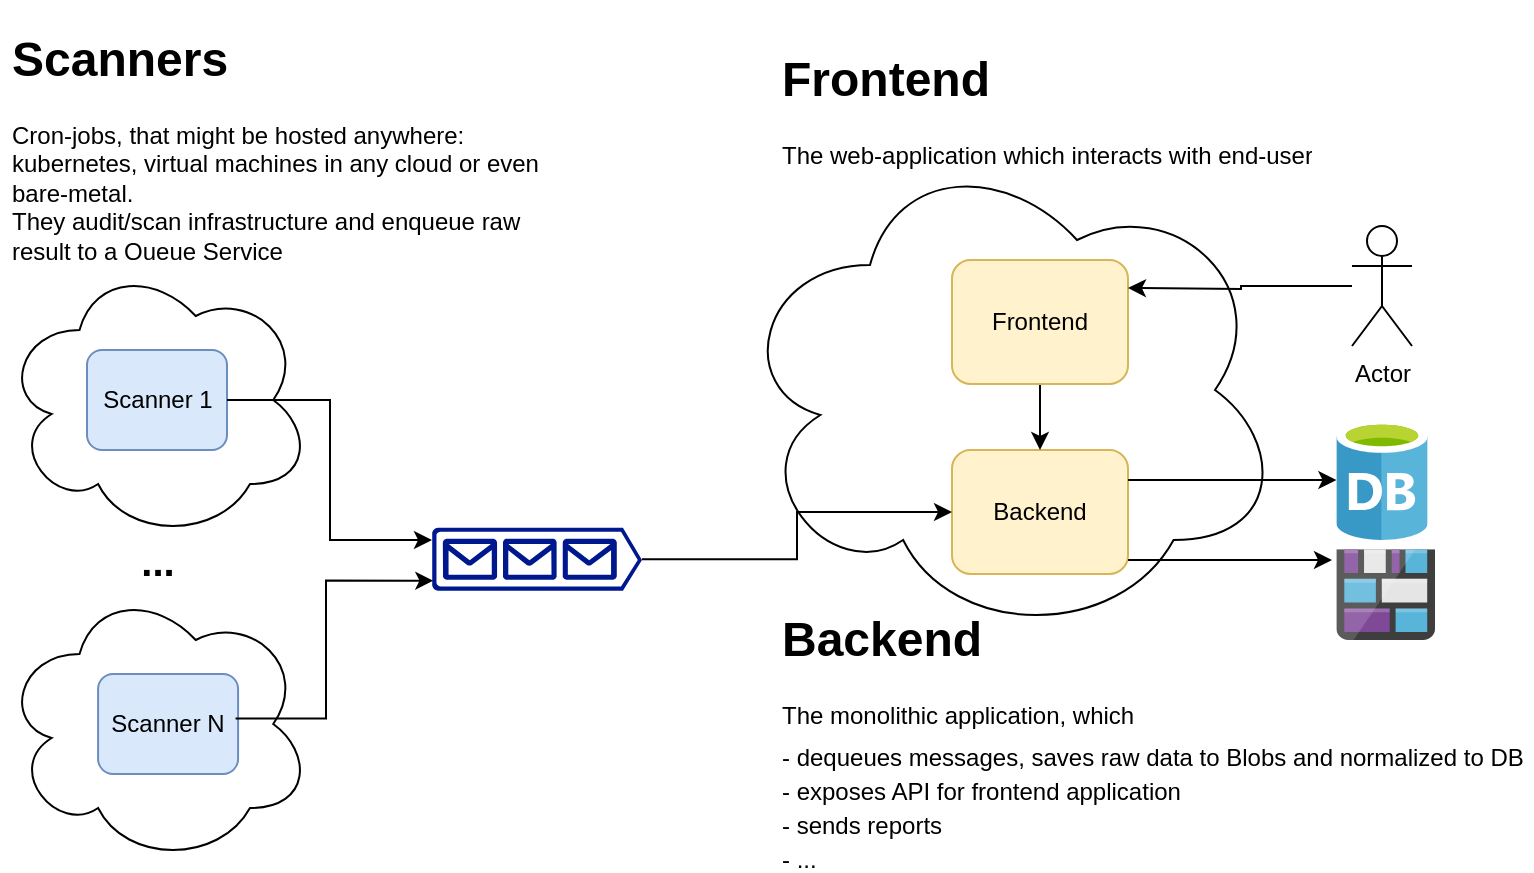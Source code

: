 <mxfile version="12.5.5" type="device"><diagram id="dPDXJ1iT5qtCuh1j6NB5" name="General-overview"><mxGraphModel dx="1902" dy="721" grid="1" gridSize="10" guides="1" tooltips="1" connect="1" arrows="1" fold="1" page="1" pageScale="1" pageWidth="850" pageHeight="1100" math="0" shadow="0"><root><mxCell id="0"/><mxCell id="1" parent="0"/><mxCell id="GSU2ysBFQqBCiM2tq1GI-2" value="" style="aspect=fixed;html=1;points=[];align=center;image;fontSize=12;image=img/lib/mscae/Database_General.svg;" parent="1" vertex="1"><mxGeometry x="602.2" y="320" width="45.6" height="60" as="geometry"/></mxCell><mxCell id="GSU2ysBFQqBCiM2tq1GI-3" value="" style="aspect=fixed;html=1;points=[];align=center;image;fontSize=12;image=img/lib/mscae/Blog_Storage.svg;" parent="1" vertex="1"><mxGeometry x="602.2" y="384.6" width="49.35" height="45.4" as="geometry"/></mxCell><mxCell id="GSU2ysBFQqBCiM2tq1GI-37" value="&lt;font style=&quot;font-size: 20px&quot;&gt;&lt;b&gt;...&lt;/b&gt;&lt;/font&gt;" style="text;html=1;strokeColor=none;fillColor=none;align=center;verticalAlign=middle;whiteSpace=wrap;rounded=0;" parent="1" vertex="1"><mxGeometry x="-7.5" y="379.6" width="40" height="20" as="geometry"/></mxCell><mxCell id="GSU2ysBFQqBCiM2tq1GI-38" value="Actor" style="shape=umlActor;verticalLabelPosition=bottom;labelBackgroundColor=#ffffff;verticalAlign=top;html=1;outlineConnect=0;" parent="1" vertex="1"><mxGeometry x="610" y="223" width="30" height="60" as="geometry"/></mxCell><mxCell id="GSU2ysBFQqBCiM2tq1GI-42" value="&lt;h1&gt;Scanners&lt;/h1&gt;&lt;div&gt;Cron-jobs, that might be hosted anywhere: kubernetes, virtual machines in any cloud or even bare-metal.&lt;/div&gt;&lt;div&gt;They audit/scan infrastructure and enqueue raw result to a Queue Service&lt;/div&gt;" style="text;html=1;strokeColor=none;fillColor=none;spacing=5;spacingTop=-20;whiteSpace=wrap;overflow=hidden;rounded=0;" parent="1" vertex="1"><mxGeometry x="-65" y="120" width="280" height="120" as="geometry"/></mxCell><mxCell id="GSU2ysBFQqBCiM2tq1GI-43" value="&lt;p style=&quot;line-height: 100%&quot;&gt;&lt;/p&gt;&lt;h1&gt;Backend&lt;/h1&gt;&lt;p&gt;The monolithic application, which&lt;/p&gt;&lt;p style=&quot;line-height: 40%&quot;&gt;- dequeues messages, saves raw data to Blobs and normalized to DB&lt;/p&gt;&lt;p style=&quot;line-height: 40%&quot;&gt;- exposes API for frontend application&lt;/p&gt;&lt;p style=&quot;line-height: 40%&quot;&gt;- sends reports&lt;/p&gt;&lt;p style=&quot;line-height: 40%&quot;&gt;- ...&lt;/p&gt;&lt;p&gt;&lt;/p&gt;" style="text;html=1;strokeColor=none;fillColor=none;spacing=5;spacingTop=-20;whiteSpace=wrap;overflow=hidden;rounded=0;" parent="1" vertex="1"><mxGeometry x="320" y="410" width="380" height="135.4" as="geometry"/></mxCell><mxCell id="GSU2ysBFQqBCiM2tq1GI-44" value="&lt;p style=&quot;line-height: 40%&quot;&gt;&lt;/p&gt;&lt;h1&gt;Frontend&lt;/h1&gt;&lt;p&gt;The web-application which interacts with end-user&lt;/p&gt;&lt;p&gt;&lt;/p&gt;" style="text;html=1;strokeColor=none;fillColor=none;spacing=5;spacingTop=-20;whiteSpace=wrap;overflow=hidden;rounded=0;" parent="1" vertex="1"><mxGeometry x="320" y="130" width="300" height="83" as="geometry"/></mxCell><mxCell id="RjFooBW0hKqvFRLiue2Q-10" value="" style="group" vertex="1" connectable="0" parent="1"><mxGeometry x="-65" y="402" width="155" height="140" as="geometry"/></mxCell><mxCell id="GSU2ysBFQqBCiM2tq1GI-36" value="" style="ellipse;shape=cloud;whiteSpace=wrap;html=1;" parent="RjFooBW0hKqvFRLiue2Q-10" vertex="1"><mxGeometry width="155" height="140" as="geometry"/></mxCell><mxCell id="GSU2ysBFQqBCiM2tq1GI-24" value="Scanner N" style="rounded=1;whiteSpace=wrap;html=1;fillColor=#dae8fc;strokeColor=#6c8ebf;" parent="RjFooBW0hKqvFRLiue2Q-10" vertex="1"><mxGeometry x="48.04" y="45" width="70" height="50" as="geometry"/></mxCell><mxCell id="RjFooBW0hKqvFRLiue2Q-11" value="" style="group" vertex="1" connectable="0" parent="1"><mxGeometry x="-65" y="240" width="155" height="140" as="geometry"/></mxCell><mxCell id="GSU2ysBFQqBCiM2tq1GI-35" value="" style="ellipse;shape=cloud;whiteSpace=wrap;html=1;" parent="RjFooBW0hKqvFRLiue2Q-11" vertex="1"><mxGeometry width="155" height="140" as="geometry"/></mxCell><mxCell id="GSU2ysBFQqBCiM2tq1GI-25" value="Scanner 1" style="rounded=1;whiteSpace=wrap;html=1;fillColor=#dae8fc;strokeColor=#6c8ebf;" parent="RjFooBW0hKqvFRLiue2Q-11" vertex="1"><mxGeometry x="42.5" y="45" width="70" height="50" as="geometry"/></mxCell><mxCell id="RjFooBW0hKqvFRLiue2Q-12" value="" style="group" vertex="1" connectable="0" parent="1"><mxGeometry x="300" y="180" width="276" height="250" as="geometry"/></mxCell><mxCell id="GSU2ysBFQqBCiM2tq1GI-34" value="" style="ellipse;shape=cloud;whiteSpace=wrap;html=1;" parent="RjFooBW0hKqvFRLiue2Q-12" vertex="1"><mxGeometry width="276" height="250" as="geometry"/></mxCell><mxCell id="GSU2ysBFQqBCiM2tq1GI-28" value="Backend" style="rounded=1;whiteSpace=wrap;html=1;fillColor=#fff2cc;strokeColor=#d6b656;" parent="RjFooBW0hKqvFRLiue2Q-12" vertex="1"><mxGeometry x="110" y="155" width="88" height="62" as="geometry"/></mxCell><mxCell id="GSU2ysBFQqBCiM2tq1GI-33" style="edgeStyle=orthogonalEdgeStyle;rounded=0;orthogonalLoop=1;jettySize=auto;html=1;" parent="RjFooBW0hKqvFRLiue2Q-12" source="GSU2ysBFQqBCiM2tq1GI-31" target="GSU2ysBFQqBCiM2tq1GI-28" edge="1"><mxGeometry relative="1" as="geometry"/></mxCell><mxCell id="GSU2ysBFQqBCiM2tq1GI-31" value="Frontend" style="rounded=1;whiteSpace=wrap;html=1;fillColor=#fff2cc;strokeColor=#d6b656;" parent="RjFooBW0hKqvFRLiue2Q-12" vertex="1"><mxGeometry x="110" y="60" width="88" height="62" as="geometry"/></mxCell><mxCell id="GSU2ysBFQqBCiM2tq1GI-39" style="edgeStyle=orthogonalEdgeStyle;rounded=0;orthogonalLoop=1;jettySize=auto;html=1;" parent="1" source="GSU2ysBFQqBCiM2tq1GI-38" edge="1"><mxGeometry relative="1" as="geometry"><mxPoint x="498" y="254" as="targetPoint"/></mxGeometry></mxCell><mxCell id="RjFooBW0hKqvFRLiue2Q-15" style="edgeStyle=orthogonalEdgeStyle;rounded=0;orthogonalLoop=1;jettySize=auto;html=1;" edge="1" parent="1" source="GSU2ysBFQqBCiM2tq1GI-28" target="GSU2ysBFQqBCiM2tq1GI-2"><mxGeometry relative="1" as="geometry"><Array as="points"><mxPoint x="520" y="350"/><mxPoint x="520" y="350"/></Array></mxGeometry></mxCell><mxCell id="RjFooBW0hKqvFRLiue2Q-17" style="edgeStyle=orthogonalEdgeStyle;rounded=0;orthogonalLoop=1;jettySize=auto;html=1;" edge="1" parent="1" source="GSU2ysBFQqBCiM2tq1GI-28"><mxGeometry relative="1" as="geometry"><mxPoint x="600" y="390" as="targetPoint"/><Array as="points"><mxPoint x="530" y="390"/><mxPoint x="530" y="390"/></Array></mxGeometry></mxCell><mxCell id="RjFooBW0hKqvFRLiue2Q-22" style="edgeStyle=orthogonalEdgeStyle;rounded=0;orthogonalLoop=1;jettySize=auto;html=1;" edge="1" parent="1" source="RjFooBW0hKqvFRLiue2Q-18" target="GSU2ysBFQqBCiM2tq1GI-28"><mxGeometry relative="1" as="geometry"/></mxCell><mxCell id="RjFooBW0hKqvFRLiue2Q-18" value="" style="aspect=fixed;pointerEvents=1;shadow=0;dashed=0;html=1;strokeColor=none;labelPosition=center;verticalLabelPosition=bottom;verticalAlign=top;align=center;fillColor=#00188D;shape=mxgraph.azure.queue_generic" vertex="1" parent="1"><mxGeometry x="150" y="373.85" width="105" height="31.5" as="geometry"/></mxCell><mxCell id="RjFooBW0hKqvFRLiue2Q-20" style="edgeStyle=orthogonalEdgeStyle;rounded=0;orthogonalLoop=1;jettySize=auto;html=1;entryX=0.005;entryY=0.97;entryDx=0;entryDy=0;entryPerimeter=0;exitX=0.982;exitY=0.444;exitDx=0;exitDy=0;exitPerimeter=0;" edge="1" parent="1" source="GSU2ysBFQqBCiM2tq1GI-24"><mxGeometry relative="1" as="geometry"><mxPoint x="60" y="470" as="sourcePoint"/><mxPoint x="150.667" y="400.333" as="targetPoint"/><Array as="points"><mxPoint x="97" y="469"/><mxPoint x="97" y="400"/></Array></mxGeometry></mxCell><mxCell id="RjFooBW0hKqvFRLiue2Q-21" style="edgeStyle=orthogonalEdgeStyle;rounded=0;orthogonalLoop=1;jettySize=auto;html=1;" edge="1" parent="1" source="GSU2ysBFQqBCiM2tq1GI-25"><mxGeometry relative="1" as="geometry"><mxPoint x="150" y="380" as="targetPoint"/><Array as="points"><mxPoint x="99" y="310"/><mxPoint x="99" y="380"/><mxPoint x="150" y="380"/></Array></mxGeometry></mxCell></root></mxGraphModel></diagram></mxfile>